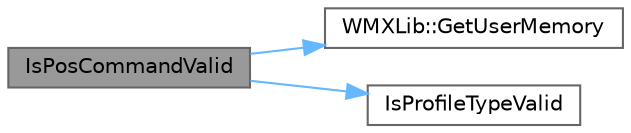 digraph "IsPosCommandValid"
{
 // LATEX_PDF_SIZE
  bgcolor="transparent";
  edge [fontname=Helvetica,fontsize=10,labelfontname=Helvetica,labelfontsize=10];
  node [fontname=Helvetica,fontsize=10,shape=box,height=0.2,width=0.4];
  rankdir="LR";
  Node1 [id="Node000001",label="IsPosCommandValid",height=0.2,width=0.4,color="gray40", fillcolor="grey60", style="filled", fontcolor="black",tooltip="지정된 액션에 위치 명령이 유효한지 확인합니다."];
  Node1 -> Node2 [id="edge1_Node000001_Node000002",color="steelblue1",style="solid",tooltip=" "];
  Node2 [id="Node000002",label="WMXLib::GetUserMemory",height=0.2,width=0.4,color="grey40", fillcolor="white", style="filled",URL="$a00169.html#ae7f4d5f3857f399f6c3ce5063ddafda4",tooltip="UserMemory 객체를 반환합니다."];
  Node1 -> Node3 [id="edge2_Node000001_Node000003",color="steelblue1",style="solid",tooltip=" "];
  Node3 [id="Node000003",label="IsProfileTypeValid",height=0.2,width=0.4,color="grey40", fillcolor="white", style="filled",URL="$a00047.html#ade3080fa7344dbd838c1e15220591d15",tooltip="프로파일 타입이 유효한지 확인합니다."];
}
